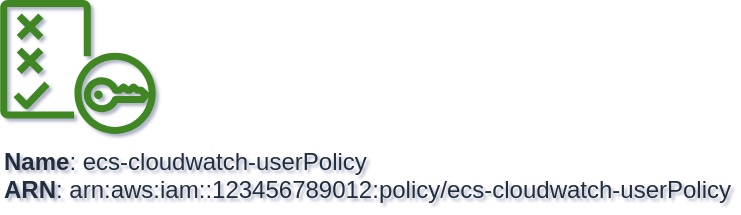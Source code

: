 <mxfile type="MultiCloud"><diagram id="diagram_1" name="AWS components"><mxGraphModel dx="1015" dy="661" grid="1" gridSize="10" guides="1" tooltips="1" connect="1" arrows="1" fold="1" page="1" pageScale="1" pageWidth="850" pageHeight="1100" math="0" shadow="1"><root><mxCell id="0" /><mxCell id="1" parent="0" /><mxCell id="vertex:iam_policy:arn:aws:iam::123456789012:policy/ecs-cloudwatch-userPolicy" value="&lt;b&gt;Name&lt;/b&gt;: ecs-cloudwatch-userPolicy&lt;BR&gt;&lt;b&gt;ARN&lt;/b&gt;: arn:aws:iam::123456789012:policy/ecs-cloudwatch-userPolicy" style="sketch=0;outlineConnect=0;fontColor=#232F3E;gradientColor=none;fillColor=#3F8624;strokeColor=none;dashed=0;verticalLabelPosition=bottom;verticalAlign=top;align=left;html=1;fontSize=12;fontStyle=0;aspect=fixed;pointerEvents=1;shape=mxgraph.aws4.policy;" parent="1" vertex="1"><mxGeometry width="78" height="67" as="geometry" /></mxCell></root></mxGraphModel></diagram></mxfile>